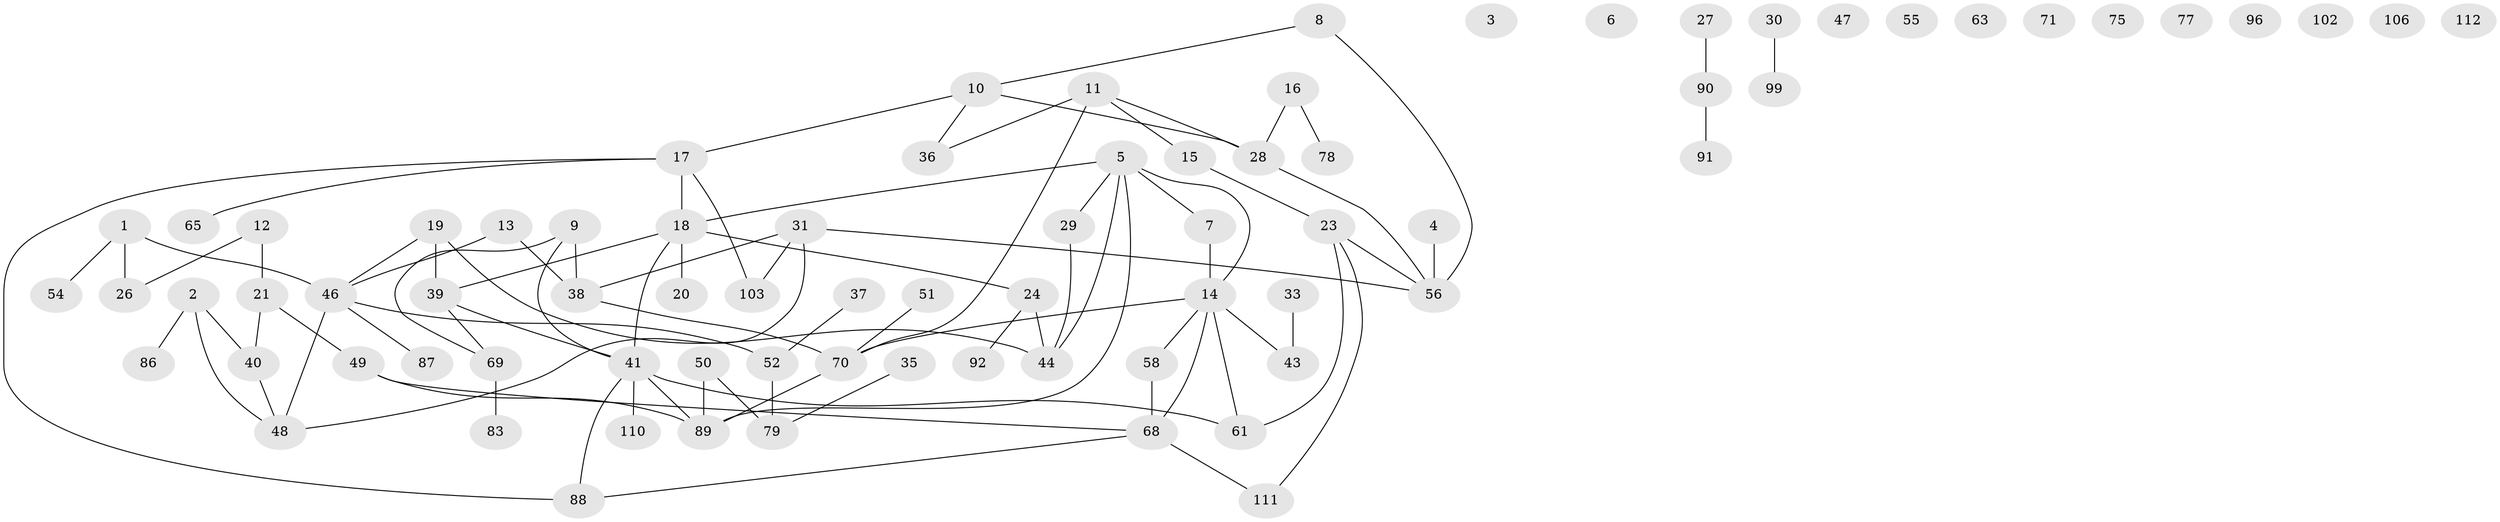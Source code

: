 // Generated by graph-tools (version 1.1) at 2025/23/03/03/25 07:23:29]
// undirected, 77 vertices, 90 edges
graph export_dot {
graph [start="1"]
  node [color=gray90,style=filled];
  1 [super="+25"];
  2 [super="+73"];
  3;
  4 [super="+62"];
  5 [super="+42"];
  6;
  7;
  8 [super="+104"];
  9 [super="+22"];
  10 [super="+34"];
  11 [super="+84"];
  12 [super="+101"];
  13 [super="+45"];
  14 [super="+64"];
  15;
  16;
  17 [super="+67"];
  18 [super="+85"];
  19;
  20;
  21 [super="+53"];
  23 [super="+57"];
  24 [super="+32"];
  26 [super="+109"];
  27 [super="+82"];
  28 [super="+81"];
  29 [super="+95"];
  30;
  31 [super="+97"];
  33 [super="+59"];
  35;
  36 [super="+108"];
  37;
  38;
  39 [super="+74"];
  40 [super="+94"];
  41 [super="+98"];
  43;
  44 [super="+100"];
  46 [super="+72"];
  47;
  48;
  49 [super="+66"];
  50;
  51;
  52;
  54;
  55;
  56 [super="+60"];
  58;
  61;
  63;
  65;
  68 [super="+80"];
  69 [super="+93"];
  70 [super="+76"];
  71;
  75;
  77;
  78;
  79;
  83;
  86;
  87;
  88 [super="+105"];
  89 [super="+107"];
  90;
  91;
  92;
  96;
  99;
  102;
  103;
  106;
  110;
  111;
  112;
  1 -- 46;
  1 -- 54;
  1 -- 26;
  2 -- 40;
  2 -- 48;
  2 -- 86;
  4 -- 56;
  5 -- 7;
  5 -- 18;
  5 -- 44;
  5 -- 89;
  5 -- 29;
  5 -- 14;
  7 -- 14;
  8 -- 56;
  8 -- 10;
  9 -- 41;
  9 -- 69;
  9 -- 38;
  10 -- 17;
  10 -- 28;
  10 -- 36;
  11 -- 15;
  11 -- 70;
  11 -- 28;
  11 -- 36;
  12 -- 21;
  12 -- 26;
  13 -- 38 [weight=2];
  13 -- 46;
  14 -- 43;
  14 -- 58;
  14 -- 68;
  14 -- 70;
  14 -- 61;
  15 -- 23;
  16 -- 28;
  16 -- 78;
  17 -- 65;
  17 -- 103;
  17 -- 88;
  17 -- 18;
  18 -- 20;
  18 -- 24;
  18 -- 41;
  18 -- 39;
  19 -- 44;
  19 -- 46;
  19 -- 39;
  21 -- 49;
  21 -- 40;
  23 -- 56;
  23 -- 61;
  23 -- 111;
  24 -- 44;
  24 -- 92;
  27 -- 90;
  28 -- 56;
  29 -- 44;
  30 -- 99;
  31 -- 48;
  31 -- 38;
  31 -- 103;
  31 -- 56;
  33 -- 43;
  35 -- 79;
  37 -- 52;
  38 -- 70;
  39 -- 69;
  39 -- 41;
  40 -- 48;
  41 -- 61;
  41 -- 110;
  41 -- 88;
  41 -- 89;
  46 -- 52;
  46 -- 48;
  46 -- 87;
  49 -- 68;
  49 -- 89;
  50 -- 79;
  50 -- 89;
  51 -- 70;
  52 -- 79;
  58 -- 68;
  68 -- 88;
  68 -- 111;
  69 -- 83;
  70 -- 89;
  90 -- 91;
}
